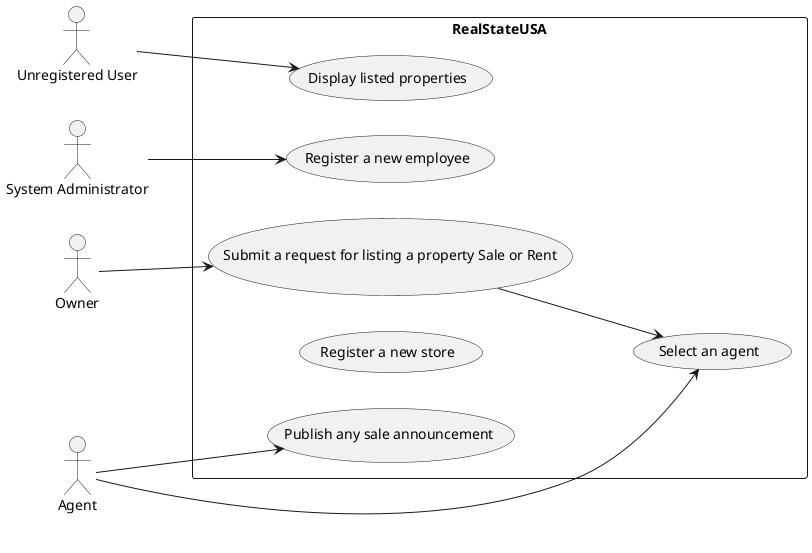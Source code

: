 @startuml


'title Use Case Diagram Example

left to right direction
actor "Unregistered User"
actor "Agent"
actor "System Administrator"
actor "Owner"


top to bottom direction
rectangle "RealStateUSA" as usecases{
    usecase "Display listed properties"
    usecase "Publish any sale announcement"
    usecase "Register a new employee"
    usecase "Register a new store"
    usecase "Submit a request for listing a property Sale or Rent"
    usecase "Select an agent"
}
    left to right direction
    "Agent" --> "Publish any sale announcement"
    "Unregistered User" --> "Display listed properties"
    "System Administrator" --> "Register a new employee"
    "Owner" --> "Submit a request for listing a property Sale or Rent"
    "Submit a request for listing a property Sale or Rent" --> "Select an agent"
    "Agent" --> "Select an agent"
@enduml"
